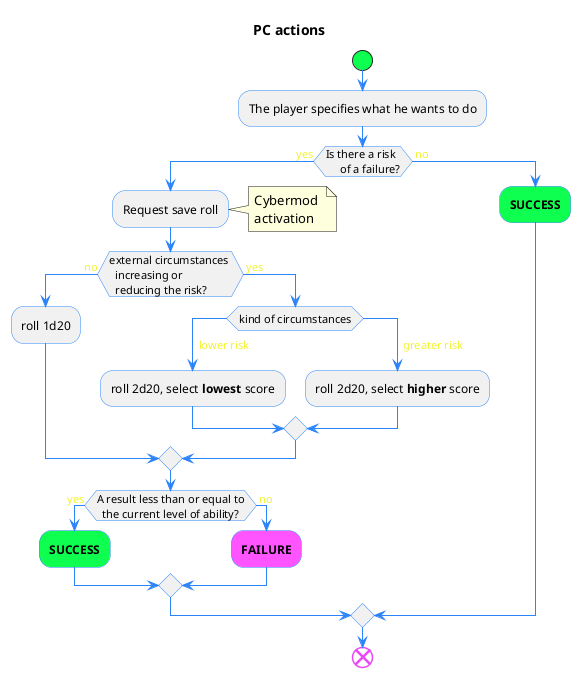 @startuml "PC actions"
skinparam defaultFontName Oxanium
skinparam activity {
  StartColor #0fff50
  BarColor #2c84fa
  EndColor #e949f5
  BorderColor #2c84fa
  ArrowColor #2c84fa
  FontName Oxanium
}
title "PC actions" 
start
:The player specifies what he wants to do;
if (Is there a risk
     of a failure?) then (<color:#f2f230>  yes)
:Request save roll;
  note right
   Cybermod 
   activation
  endnote
  if (external circumstances 
  increasing or
  reducing the risk?) then (<color:#f2f230> no)
    :roll 1d20;
  else (<color:#f2f230> yes)
   switch (kind of circumstances) 
   case ( <color:#f2f230> lower risk)
   :roll 2d20, select **lowest** score;
   case ( <color:#f2f230> greater risk)
   :roll 2d20, select **higher** score;
   endswitch
  endif 
  if (A result less than or equal to
  the current level of ability?) then (<color:#f2f230> yes)
  #0fff50 :**SUCCESS**;
  else (<color:#f2f230> no)
  #ff54ff :**FAILURE**;
  endif
else (<color:#f2f230> no)
#0fff50 :**SUCCESS**;
endif 
end
@enduml

@startuml "Physical combat"
title "Physical combat"
skinparam defaultFontName Oxanium
skinparam activity {
  StartColor #0fff50
  BarColor #2c84fa
  EndColor #e949f5
  BorderColor #2c84fa
  ArrowColor #2c84fa
  FontName Oxanium
}
start
:Start the round;
if (The player wants to
    withdraw from the fight?) then (<color:#f2f230> yes)
:Request BIO test;
 note left
   Cybermod 
   activation
 endnote
if (Test passed and the player 
    has a safe place to run to?) then (<color:#f2f230> yes)
:Player leaves the combat;
stop
else (<color:#f2f230> no)
:The player remains in the struggle;
endif
endif
if (character may be taken by surprise
    and wants to act before opponents?) then (<color:#f2f230> yes)
  :Request BIO test;
  note left
   Cybermod 
   activation
  endnote
  if (BIO test passed?) then (<color:#f2f230> yes)
    :Character acts before opponents;
  else (<color:#f2f230> no)
    :All activities in the round
     take place simultaneously;
  endif
else (<color:#f2f230> no)
  :All activities in the round
   take place simultaneously;
endif
:The character can move;
:A character can perform an attack or other action;
if (Attack or action?) then (<color:#f2f230> attack)
#f2f230 :Skip to attack algorithm;
else (<color:#f2f230> action)
  if (the action is risky?) then (<color:#f2f230> yes)
    :Request proper save roll;
    note left
      Cybermod 
      activation
    endnote
    if (Test passed?) then (<color:#f2f230> yes)
    #0fff50 :**SUCCESS**;
    else (<color:#f2f230> no)
    #ff54ff:**FAILURE**;
    endif
  else (<color:#f2f230> no)
    #0fff50 :**SUCCESS**;
  endif 
endif
end
@enduml

@startuml "Physical attack"
title "Physical attack"
skinparam defaultFontName Oxanium
skinparam activity {
  StartColor #0fff50
  BarColor #2c84fa
  EndColor #e949f5
  BorderColor #2c84fa
  ArrowColor #2c84fa
  FontName Oxanium
}
start
group Determine \nthe amount of\ndamage dice
:one damage die as a standard;
if (many attackers?) then (<color:#f2f230> yes)
:add a die for each attacker;
else (<color:#f2f230> no)
endif
if (dual-weapon attack?) then (<color:#f2f230> yes)
:add a die for each 
attacker with a dual weapon;
else (<color:#f2f230> no)
endif
end group
group Determine \nthe type of\ndamage dice
:Individually for each attacker;
if (attack without a defined weapon?) then (<color:#f2f230> yes)
:1d4;
else (<color:#f2f230> no)
:weapon damage dice;
switch (attack modifier)
case (<color:#f2f230> weakened position)
:1d4 or respectively 
__decreased__ weapon die;
case (<color:#f2f230> advantage)
:1d12 or respectively 
__increased__ weapon die;
endswitch 
endif
end group
:Make a dice roll;
note right
Attacker cybermod activation
end note
if (The weapon has a blast feature?) then (<color:#f2f230> yes)
:repeat the damage roll
for each character 
within striking range;
endif
:Select the highest score;
:Substract victim's __actual__  
 armor value
 from the roll result;
if (Opponent's HP less than or equal to zero?) then (<color:#f2f230> no)
:Subtract the damage points 
from the __actual__ HP of the opponent;
note right
Oponnent's cybermod
activation
endnote
else (<color:#f2f230> yes)
endif 
if (number of remaining points of damage greater than zero?) then (<color:#f2f230> yes)
:subtract the remaining amount of damage points 
from your opponent's BIO;
note right
Oponnent's cybermod
activation
endnote
:Perform a critical damage test;
if (Test passed?) then (<color:#f2f230> yes)
  end
else (<color:#f2f230> no)
  :apply all critical
  damage effects;
  note right
    Cybermod
    activation
  endnote
endif
else (<color:#f2f230> no)
 end
endif
end
@enduml

@startuml "Infosphere attack"
title "Infosphere attack"
skinparam defaultFontName Oxanium
skinparam activity {
  StartColor #0fff50
  BarColor #2c84fa
  EndColor #e949f5
  BorderColor #2c84fa
  ArrowColor #2c84fa
  FontName Oxanium
}
start
group Determine \nthe damage dice
:Neuroprocessor damage dice as a standard;
if (multiple attackers?) then (<color:#f2f230> yes)
:add a die for each attacker;
else (<color:#f2f230> no)
endif
end group
:Make a dice roll;
:Select an attacker and 
remember the result of his dice roll
(neuroprocessor attack);
:add the activated 
software dice;
note right
Activation of software
of the selected attacker
endnote 
:perform a roll of additional
software damage dice 
and add the result to the result of 
neuroprocessor attack;
:Substract the value of
opponent's INF armor 
from the roll result;
note right
node software
activation
endnote
if (HP of the node less than or equal to zero?) then (<color:#f2f230> yes)
#0fff50 :take control of the node;
else (<color:#f2f230> no)
  :Subtract the damage points 
  from the __actual__ HP of the node.;
note right
node software
activation
endnote
endif
if (number of remaining points of damage 
    greater than zero?) then (<color:#f2f230> yes)
:subtract the remaining amount of 
damage points from the node's INF;
note right
node software
activation
endnote
:Perform a critical damage test;
if (Test passed?) then (<color:#f2f230> yes)
  end
else (<color:#f2f230> no)
  :apply all critical
  damage effects;
  note right
  node software
  activation
  endnote
endif
else (<color:#f2f230> no)
 end
endif
end
@enduml

@startuml "ICE attack"
title "ICE attack"
skinparam defaultFontName Oxanium
skinparam activity {
  StartColor #0fff50
  BarColor #2c84fa
  EndColor #e949f5
  BorderColor #2c84fa
  ArrowColor #2c84fa
  FontName Oxanium
}
start
:Roll ICE dice;
note right
hacker's software
activation
endnote 
:Substract haker's INF
armor from the roll result;

if (Hacker's HP less than or equal to zero?) then (<color:#f2f230> yes)
#e949f5 :The hacker cannot move around \vin the network or disconnect;
else (<color:#f2f230> no)
 :Subtract the damage points 
 from the hacker's __actual__ HP;
 note right
hacker's software
activation
 endnote
endif
if (amount of remaining points of damage greater 
than the hacker's current HP level?) then (<color:#f2f230> yes)
:subtract the remaining amount of damage points 
from the hacker's INF;
note right
hacker's software
activation
endnote
:Perform a critical damage test;
if (Test passed?) then (<color:#f2f230> yes)
  end
else (<color:#f2f230> no)
  :apply all critical
   damage effects;
  note right
  hacker's software
  activation
  endnote
  if (Black ICE) then (<color:#f2f230> yes)
  :subtract from the hacker's PSY as many 
  points as were subtracted from INF;
  endif
endif
else (<color:#f2f230> no)
 end
endif
end
@enduml